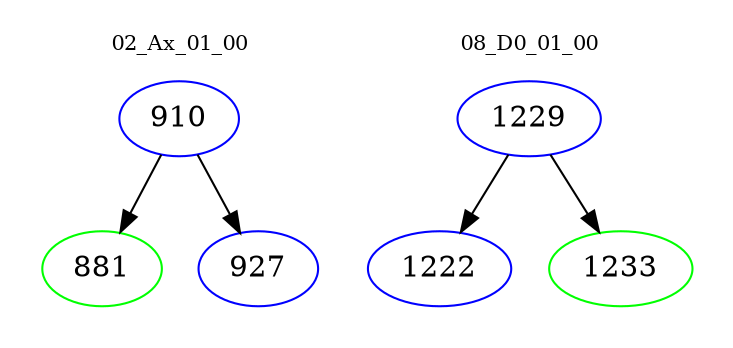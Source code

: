digraph{
subgraph cluster_0 {
color = white
label = "02_Ax_01_00";
fontsize=10;
T0_910 [label="910", color="blue"]
T0_910 -> T0_881 [color="black"]
T0_881 [label="881", color="green"]
T0_910 -> T0_927 [color="black"]
T0_927 [label="927", color="blue"]
}
subgraph cluster_1 {
color = white
label = "08_D0_01_00";
fontsize=10;
T1_1229 [label="1229", color="blue"]
T1_1229 -> T1_1222 [color="black"]
T1_1222 [label="1222", color="blue"]
T1_1229 -> T1_1233 [color="black"]
T1_1233 [label="1233", color="green"]
}
}
